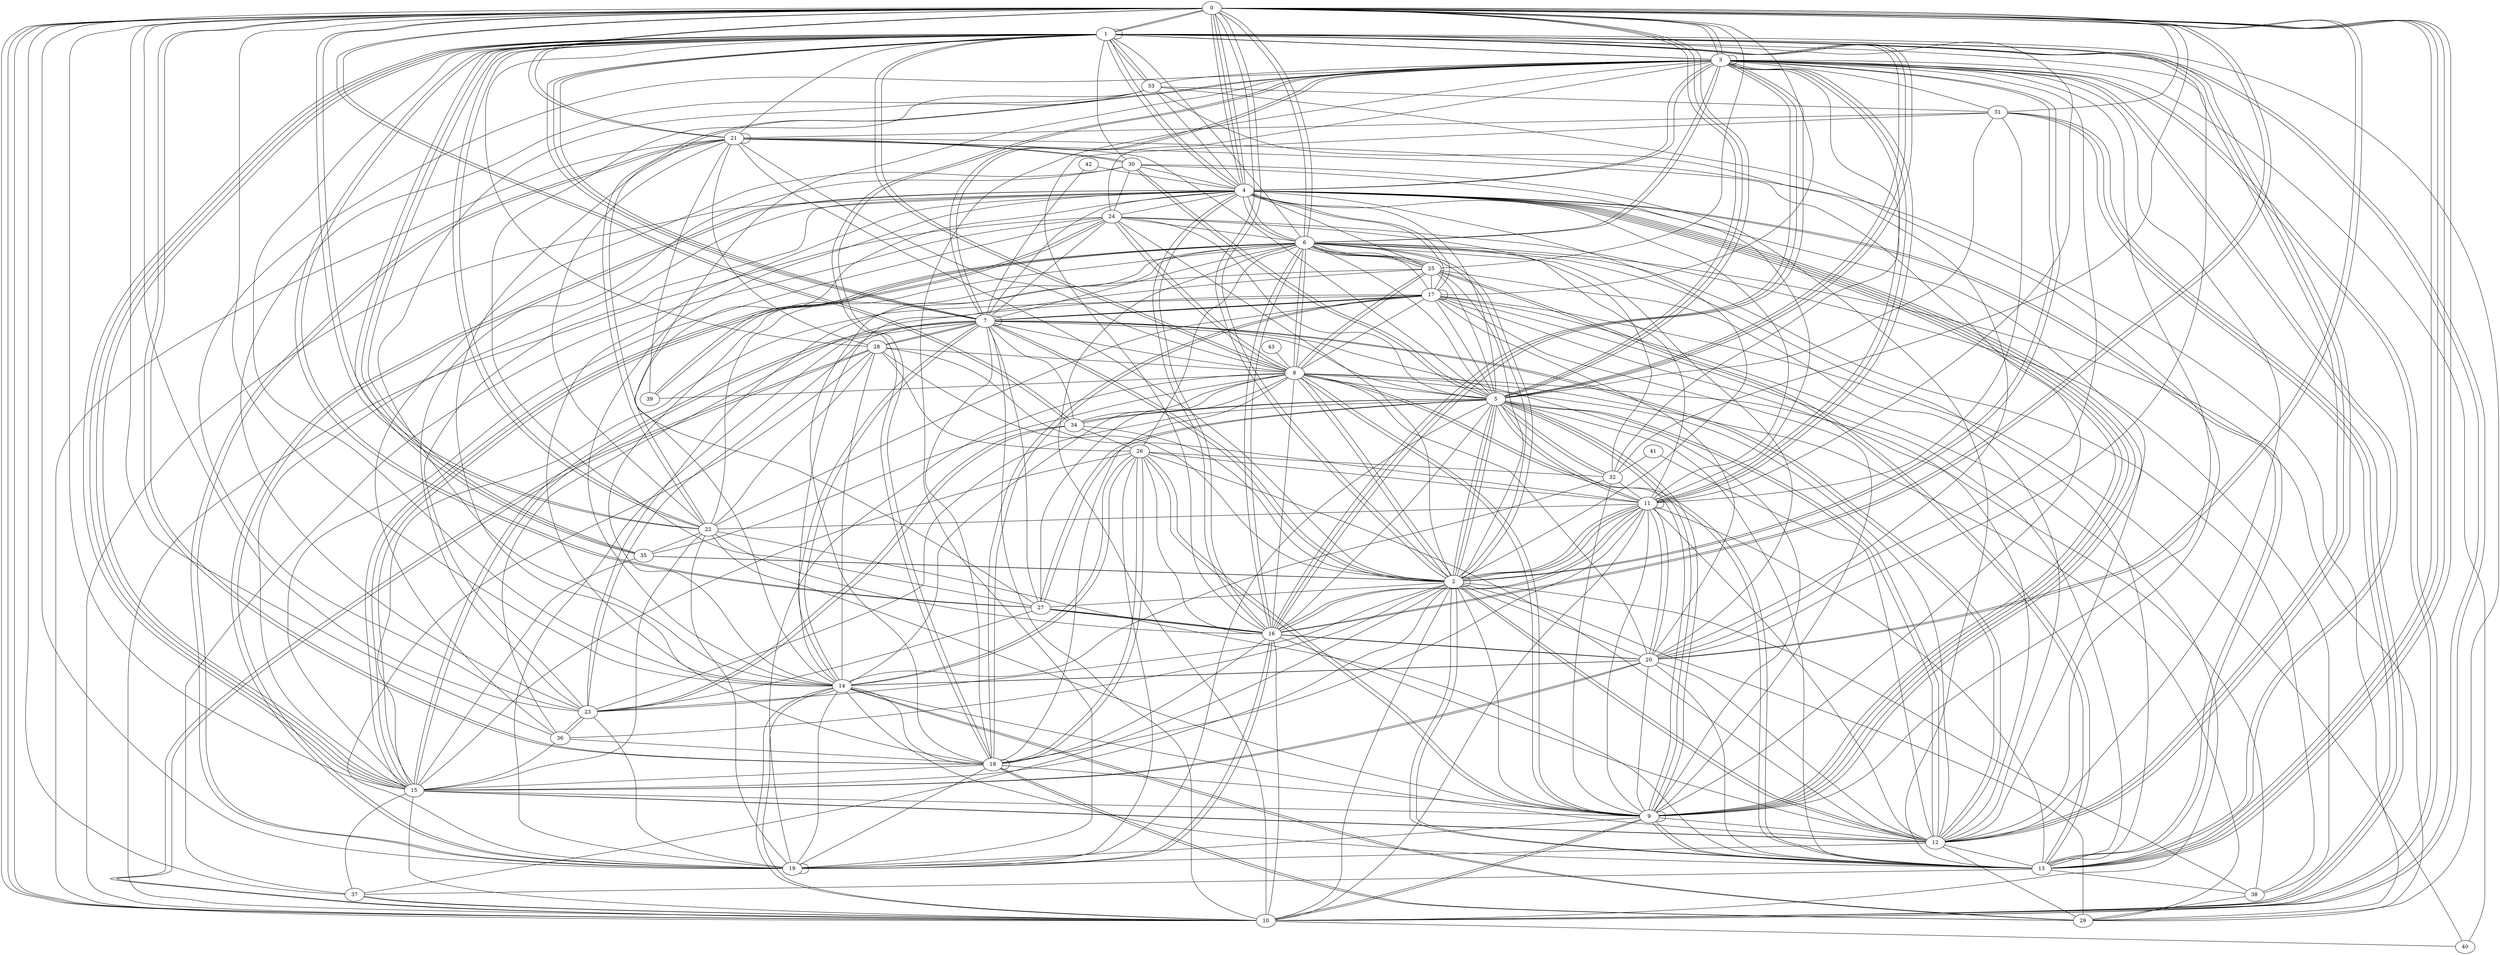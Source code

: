 graph G {
0;
1;
2;
3;
4;
5;
6;
7;
8;
9;
10;
11;
12;
13;
14;
15;
16;
17;
18;
19;
20;
21;
22;
23;
24;
25;
26;
27;
28;
29;
30;
31;
32;
33;
34;
35;
36;
37;
38;
39;
40;
41;
42;
43;
6--14 ;
17--18 ;
7--23 ;
13--2 ;
26--9 ;
27--1 ;
18--11 ;
5--0 ;
3--10 ;
1--3 ;
2--8 ;
1--30 ;
14--7 ;
3--0 ;
27--16 ;
8--38 ;
17--7 ;
29--6 ;
13--0 ;
7--17 ;
4--7 ;
21--19 ;
0--10 ;
11--5 ;
27--7 ;
25--6 ;
19--19 ;
19--8 ;
10--16 ;
31--10 ;
7--9 ;
26--11 ;
4--0 ;
16--0 ;
0--17 ;
15--7 ;
13--4 ;
28--21 ;
21--0 ;
16--3 ;
8--25 ;
24--15 ;
11--16 ;
2--8 ;
5--7 ;
14--23 ;
41--32 ;
1--27 ;
16--0 ;
6--2 ;
10--14 ;
30--23 ;
15--17 ;
21--29 ;
14--33 ;
12--14 ;
10--15 ;
37--0 ;
2--2 ;
29--2 ;
6--22 ;
17--9 ;
5--2 ;
12--2 ;
29--14 ;
7--7 ;
21--19 ;
5--24 ;
10--6 ;
2--0 ;
0--34 ;
14--29 ;
12--29 ;
14--32 ;
34--5 ;
0--4 ;
8--39 ;
1--3 ;
22--1 ;
13--22 ;
18--16 ;
34--2 ;
26--18 ;
22--35 ;
21--5 ;
1--5 ;
3--16 ;
5--32 ;
10--0 ;
1--5 ;
25--0 ;
20--9 ;
15--9 ;
0--5 ;
13--14 ;
37--10 ;
19--22 ;
5--4 ;
21--8 ;
15--2 ;
10--17 ;
25--6 ;
21--21 ;
22--3 ;
12--15 ;
6--2 ;
26--6 ;
32--24 ;
12--15 ;
5--0 ;
15--20 ;
40--3 ;
8--5 ;
41--12 ;
16--31 ;
36--30 ;
10--14 ;
2--3 ;
43--8 ;
3--4 ;
18--29 ;
6--25 ;
18--3 ;
31--11 ;
1--15 ;
13--6 ;
7--1 ;
1--14 ;
24--8 ;
27--33 ;
32--0 ;
17--36 ;
6--4 ;
22--16 ;
3--6 ;
13--9 ;
11--4 ;
25--13 ;
34--8 ;
0--22 ;
34--0 ;
34--26 ;
18--8 ;
4--1 ;
15--6 ;
2--24 ;
9--18 ;
4--9 ;
11--5 ;
18--4 ;
14--20 ;
27--4 ;
3--16 ;
33--20 ;
38--29 ;
10--1 ;
33--1 ;
18--7 ;
5--34 ;
1--15 ;
5--2 ;
9--2 ;
3--33 ;
4--0 ;
18--14 ;
3--31 ;
3--6 ;
24--30 ;
1--10 ;
21--30 ;
3--11 ;
23--25 ;
37--10 ;
26--32 ;
25--13 ;
35--8 ;
8--13 ;
5--9 ;
14--21 ;
20--6 ;
12--11 ;
19--16 ;
18--26 ;
14--26 ;
19--26 ;
2--12 ;
11--2 ;
9--3 ;
0--6 ;
0--20 ;
16--27 ;
9--19 ;
33--23 ;
27--5 ;
26--12 ;
28--8 ;
6--0 ;
1--6 ;
36--2 ;
2--5 ;
16--6 ;
28--19 ;
7--28 ;
9--13 ;
34--7 ;
3--10 ;
36--23 ;
1--29 ;
6--17 ;
2--4 ;
20--11 ;
17--20 ;
3--20 ;
1--12 ;
25--6 ;
35--2 ;
26--16 ;
0--23 ;
8--25 ;
0--18 ;
4--6 ;
30--13 ;
12--13 ;
16--20 ;
7--10 ;
30--5 ;
5--9 ;
7--12 ;
15--0 ;
3--23 ;
8--12 ;
0--1 ;
5--12 ;
18--19 ;
8--14 ;
9--9 ;
39--21 ;
22--15 ;
8--6 ;
7--12 ;
0--1 ;
5--17 ;
23--5 ;
8--7 ;
1--5 ;
15--20 ;
25--4 ;
14--26 ;
9--5 ;
1--15 ;
9--32 ;
10--40 ;
17--8 ;
27--16 ;
21--10 ;
31--10 ;
16--6 ;
8--27 ;
18--18 ;
4--16 ;
31--0 ;
2--25 ;
16--8 ;
3--4 ;
17--40 ;
18--15 ;
29--8 ;
12--33 ;
37--2 ;
5--19 ;
32--3 ;
17--22 ;
13--38 ;
9--26 ;
13--3 ;
8--1 ;
22--0 ;
5--30 ;
13--37 ;
7--2 ;
12--1 ;
18--29 ;
13--3 ;
32--11 ;
0--18 ;
1--4 ;
12--1 ;
11--11 ;
0--3 ;
12--3 ;
11--28 ;
19--14 ;
9--8 ;
9--4 ;
15--36 ;
2--11 ;
30--11 ;
23--36 ;
9--21 ;
4--17 ;
15--37 ;
0--13 ;
3--24 ;
10--24 ;
2--23 ;
24--6 ;
1--35 ;
8--24 ;
7--3 ;
3--18 ;
9--8 ;
11--1 ;
20--2 ;
19--0 ;
13--4 ;
4--9 ;
42--4 ;
17--17 ;
11--3 ;
0--13 ;
30--4 ;
20--11 ;
5--16 ;
28--14 ;
11--22 ;
23--34 ;
2--10 ;
1--35 ;
19--7 ;
4--12 ;
3--7 ;
31--21 ;
2--27 ;
2--21 ;
16--11 ;
32--5 ;
14--25 ;
4--10 ;
23--34 ;
38--6 ;
2--28 ;
28--10 ;
14--0 ;
14--3 ;
22--9 ;
25--17 ;
4--9 ;
4--24 ;
23--19 ;
6--7 ;
28--10 ;
7--28 ;
23--27 ;
38--2 ;
31--10 ;
19--3 ;
12--16 ;
13--8 ;
6--15 ;
16--19 ;
20--14 ;
33--31 ;
3--3 ;
9--11 ;
12--19 ;
18--6 ;
15--26 ;
22--3 ;
13--11 ;
27--5 ;
11--3 ;
4--15 ;
19--4 ;
19--4 ;
1--33 ;
1--28 ;
26--28 ;
13--0 ;
20--16 ;
8--1 ;
15--7 ;
5--6 ;
8--20 ;
14--4 ;
3--2 ;
15--1 ;
7--2 ;
9--12 ;
12--17 ;
2--11 ;
8--6 ;
1--1 ;
1--21 ;
2--0 ;
18--17 ;
35--2 ;
5--13 ;
14--7 ;
20--13 ;
12--25 ;
24--38 ;
42--7 ;
0--20 ;
22--21 ;
12--5 ;
24--7 ;
39--24 ;
24--37 ;
39--24 ;
0--21 ;
4--33 ;
9--10 ;
9--4 ;
5--31 ;
11--10 ;
1--7 ;
6--11 ;
12--20 ;
4--17 ;
30--21 ;
0--10 ;
1--35 ;
9--10 ;
2--13 ;
6--15 ;
17--13 ;
28--22 ;
35--15 ;
20--1 ;
22--1 ;
36--18 ;
17--7 ;
25--5 ;
36--0 ;
23--4 ;
4--16 ;
7--1 ;
}
